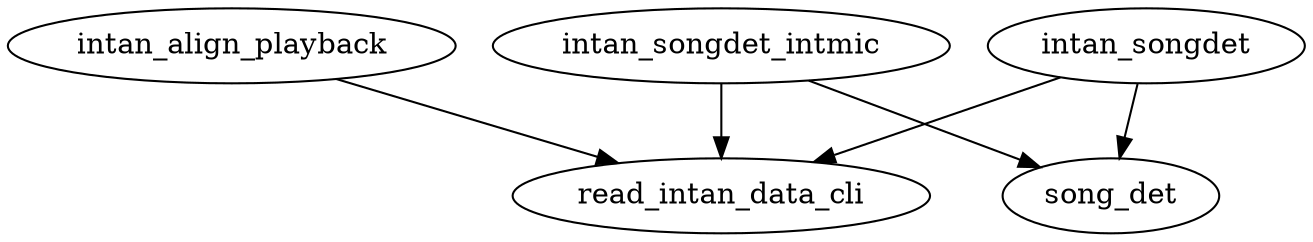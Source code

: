 /* Created by mdot for Matlab */
digraph m2html {
  intan_align_playback -> read_intan_data_cli;
  intan_songdet -> read_intan_data_cli;
  intan_songdet -> song_det;
  intan_songdet_intmic -> read_intan_data_cli;
  intan_songdet_intmic -> song_det;

  intan_align_playback [URL="intan_align_playback.html"];
  intan_songdet [URL="intan_songdet.html"];
  intan_songdet_intmic [URL="intan_songdet_intmic.html"];
  read_intan_data_cli [URL="read_intan_data_cli.html"];
  song_det [URL="song_det.html"];
}